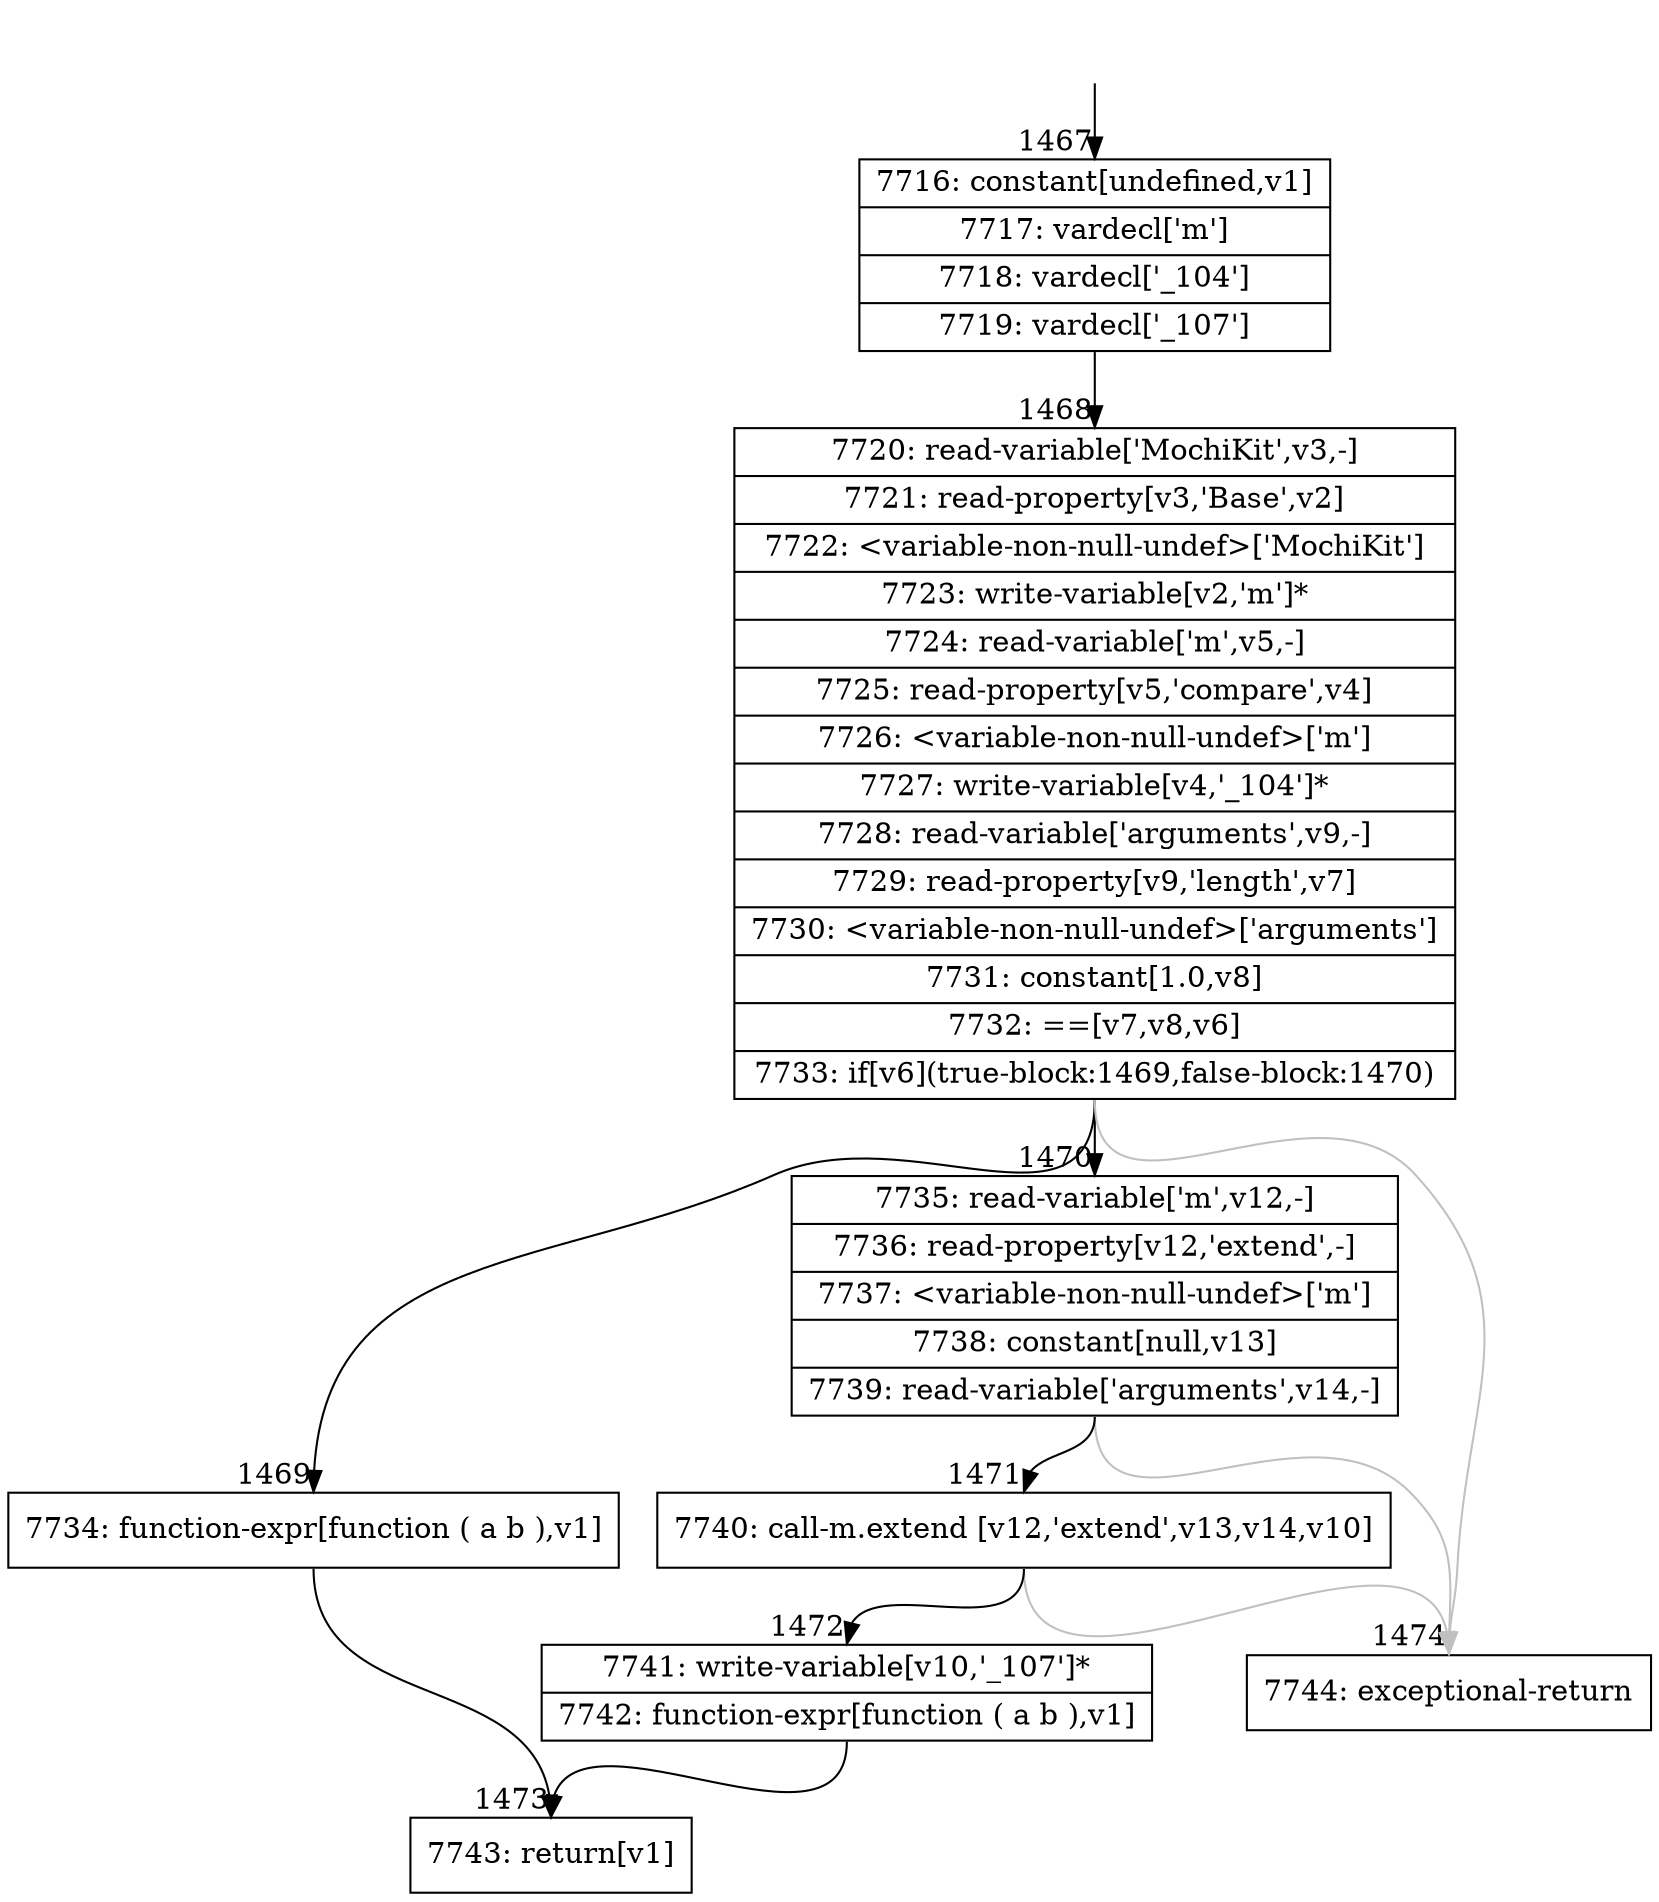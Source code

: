 digraph {
rankdir="TD"
BB_entry97[shape=none,label=""];
BB_entry97 -> BB1467 [tailport=s, headport=n, headlabel="    1467"]
BB1467 [shape=record label="{7716: constant[undefined,v1]|7717: vardecl['m']|7718: vardecl['_104']|7719: vardecl['_107']}" ] 
BB1467 -> BB1468 [tailport=s, headport=n, headlabel="      1468"]
BB1468 [shape=record label="{7720: read-variable['MochiKit',v3,-]|7721: read-property[v3,'Base',v2]|7722: \<variable-non-null-undef\>['MochiKit']|7723: write-variable[v2,'m']*|7724: read-variable['m',v5,-]|7725: read-property[v5,'compare',v4]|7726: \<variable-non-null-undef\>['m']|7727: write-variable[v4,'_104']*|7728: read-variable['arguments',v9,-]|7729: read-property[v9,'length',v7]|7730: \<variable-non-null-undef\>['arguments']|7731: constant[1.0,v8]|7732: ==[v7,v8,v6]|7733: if[v6](true-block:1469,false-block:1470)}" ] 
BB1468 -> BB1469 [tailport=s, headport=n, headlabel="      1469"]
BB1468 -> BB1470 [tailport=s, headport=n, headlabel="      1470"]
BB1468 -> BB1474 [tailport=s, headport=n, color=gray, headlabel="      1474"]
BB1469 [shape=record label="{7734: function-expr[function ( a b ),v1]}" ] 
BB1469 -> BB1473 [tailport=s, headport=n, headlabel="      1473"]
BB1470 [shape=record label="{7735: read-variable['m',v12,-]|7736: read-property[v12,'extend',-]|7737: \<variable-non-null-undef\>['m']|7738: constant[null,v13]|7739: read-variable['arguments',v14,-]}" ] 
BB1470 -> BB1471 [tailport=s, headport=n, headlabel="      1471"]
BB1470 -> BB1474 [tailport=s, headport=n, color=gray]
BB1471 [shape=record label="{7740: call-m.extend [v12,'extend',v13,v14,v10]}" ] 
BB1471 -> BB1472 [tailport=s, headport=n, headlabel="      1472"]
BB1471 -> BB1474 [tailport=s, headport=n, color=gray]
BB1472 [shape=record label="{7741: write-variable[v10,'_107']*|7742: function-expr[function ( a b ),v1]}" ] 
BB1472 -> BB1473 [tailport=s, headport=n]
BB1473 [shape=record label="{7743: return[v1]}" ] 
BB1474 [shape=record label="{7744: exceptional-return}" ] 
//#$~ 812
}
